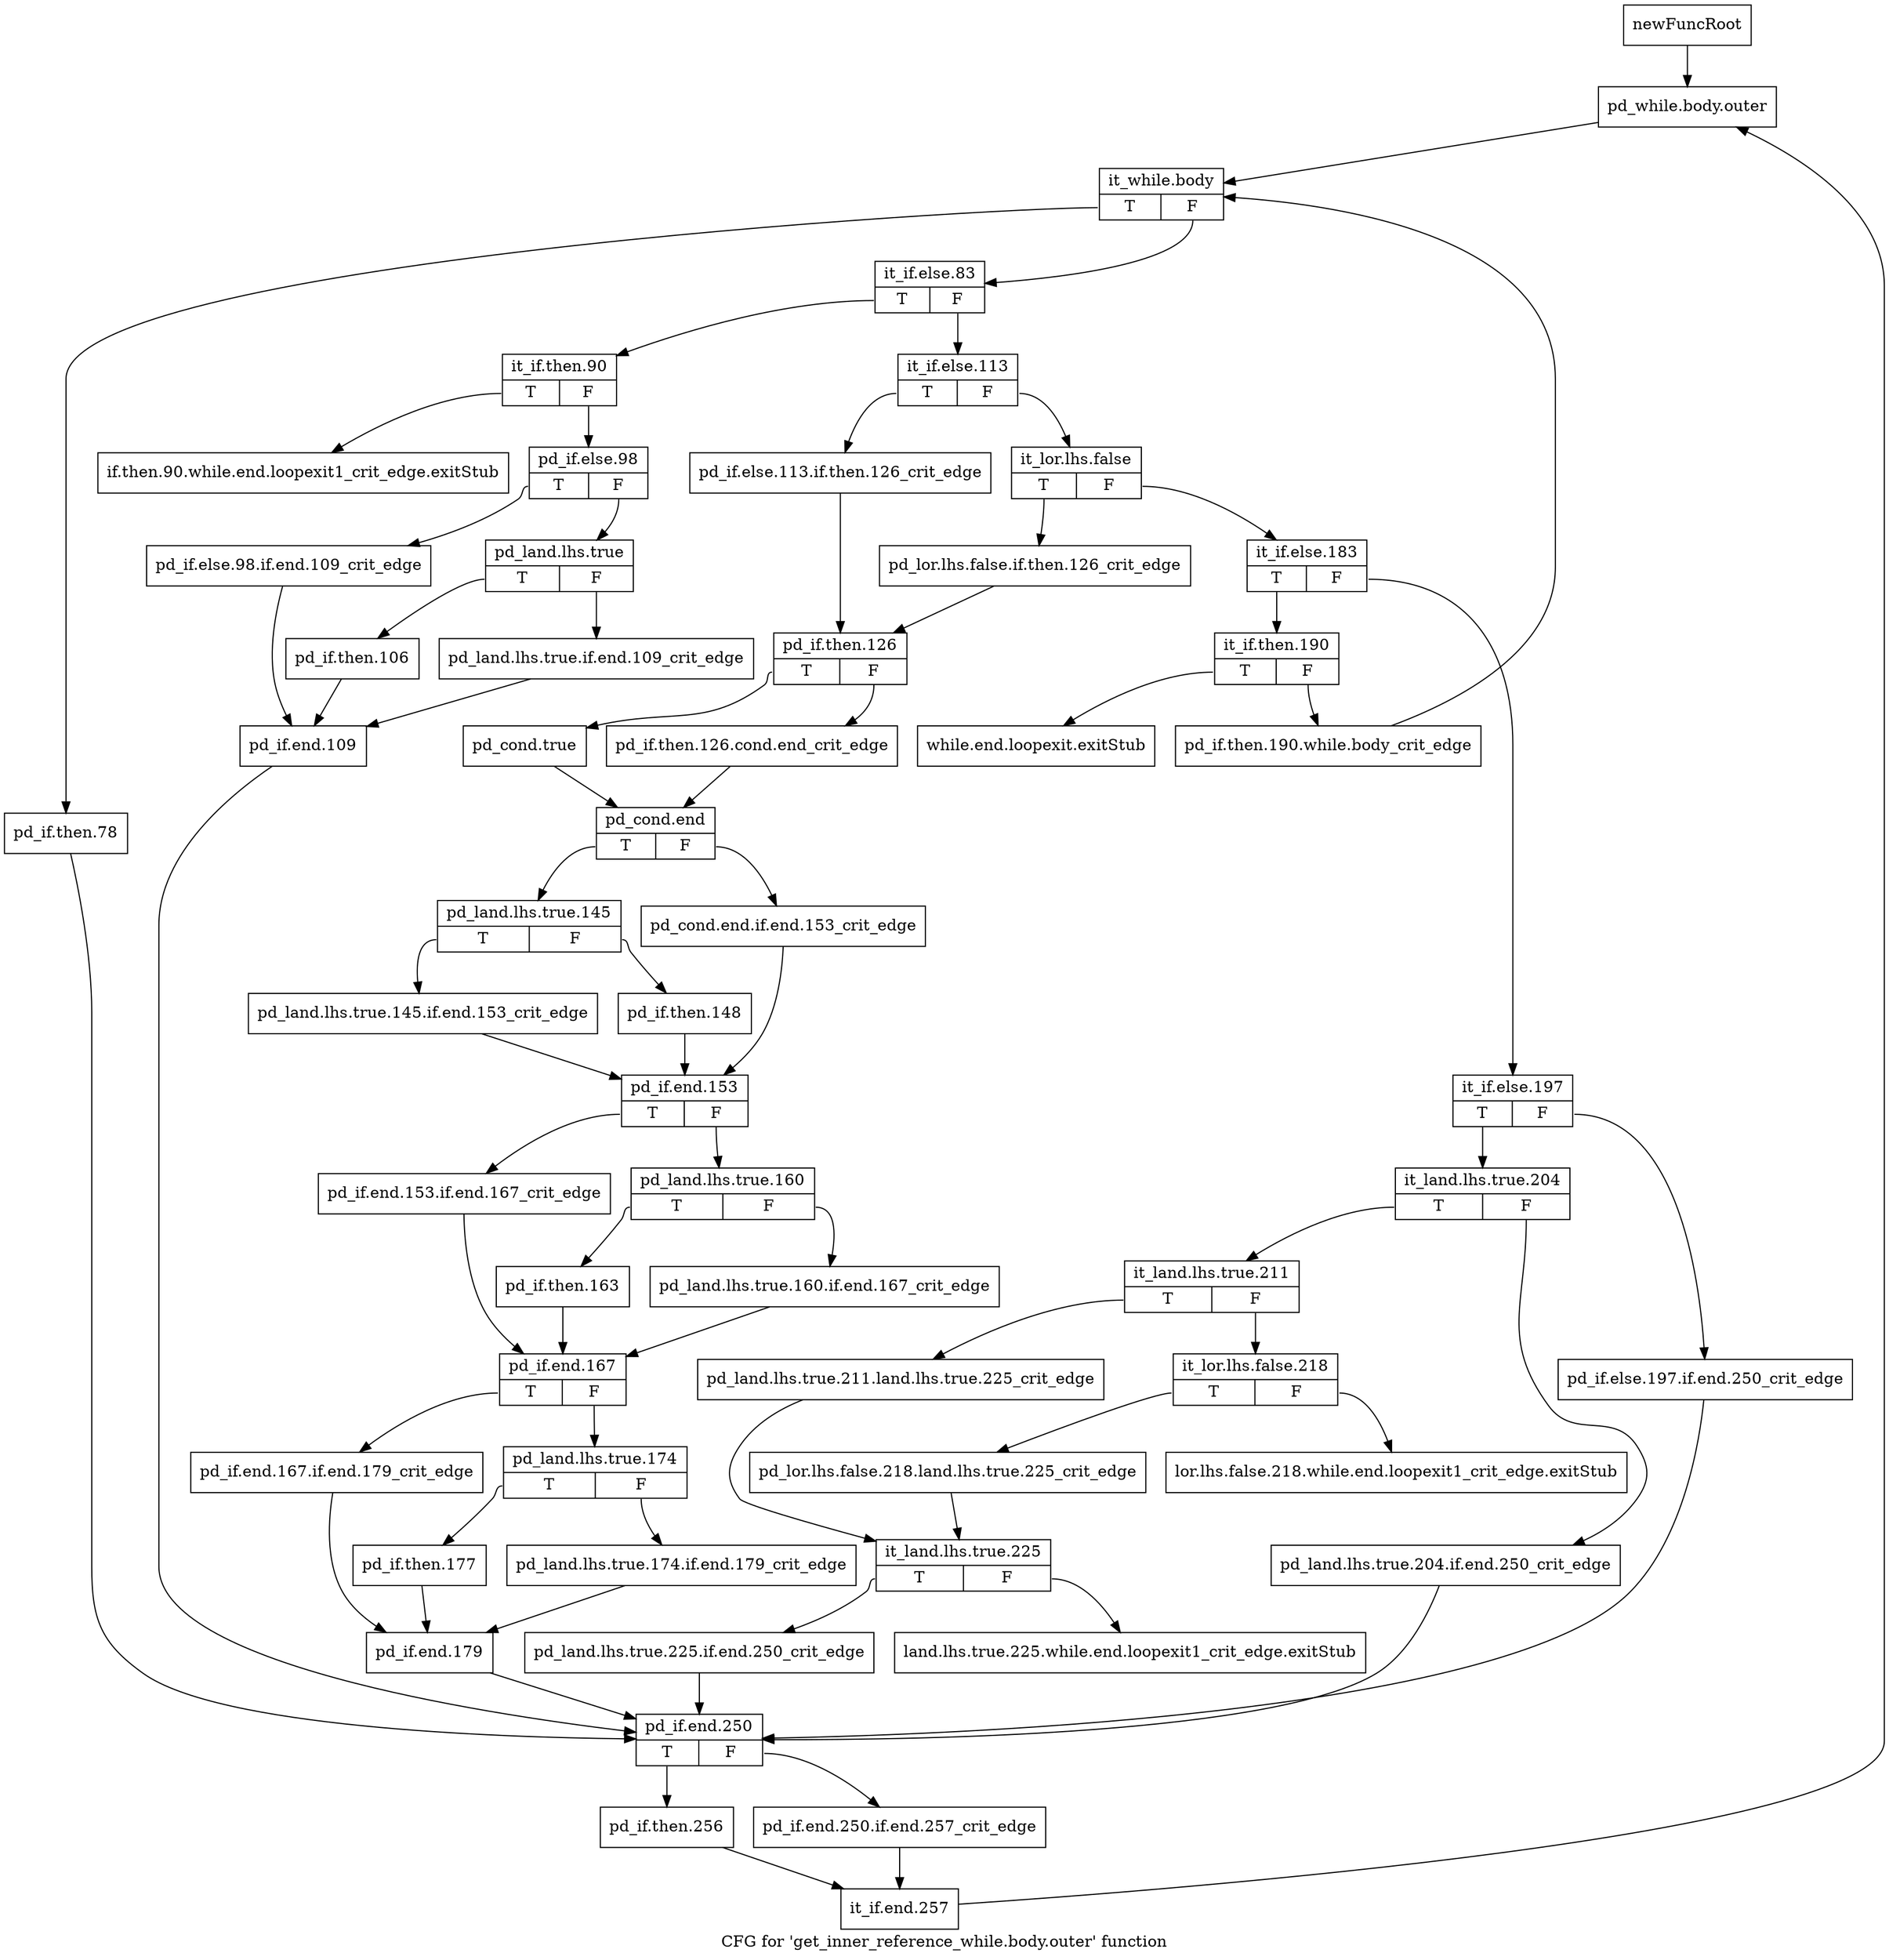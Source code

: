 digraph "CFG for 'get_inner_reference_while.body.outer' function" {
	label="CFG for 'get_inner_reference_while.body.outer' function";

	Node0xad943a0 [shape=record,label="{newFuncRoot}"];
	Node0xad943a0 -> Node0xad94530;
	Node0xad943f0 [shape=record,label="{lor.lhs.false.218.while.end.loopexit1_crit_edge.exitStub}"];
	Node0xad94440 [shape=record,label="{land.lhs.true.225.while.end.loopexit1_crit_edge.exitStub}"];
	Node0xad94490 [shape=record,label="{while.end.loopexit.exitStub}"];
	Node0xad944e0 [shape=record,label="{if.then.90.while.end.loopexit1_crit_edge.exitStub}"];
	Node0xad94530 [shape=record,label="{pd_while.body.outer}"];
	Node0xad94530 -> Node0xad94580;
	Node0xad94580 [shape=record,label="{it_while.body|{<s0>T|<s1>F}}"];
	Node0xad94580:s0 -> Node0xad95390;
	Node0xad94580:s1 -> Node0xad945d0;
	Node0xad945d0 [shape=record,label="{it_if.else.83|{<s0>T|<s1>F}}"];
	Node0xad945d0:s0 -> Node0xad95160;
	Node0xad945d0:s1 -> Node0xad94620;
	Node0xad94620 [shape=record,label="{it_if.else.113|{<s0>T|<s1>F}}"];
	Node0xad94620:s0 -> Node0xad94b20;
	Node0xad94620:s1 -> Node0xad94670;
	Node0xad94670 [shape=record,label="{it_lor.lhs.false|{<s0>T|<s1>F}}"];
	Node0xad94670:s0 -> Node0xad94ad0;
	Node0xad94670:s1 -> Node0xad946c0;
	Node0xad946c0 [shape=record,label="{it_if.else.183|{<s0>T|<s1>F}}"];
	Node0xad946c0:s0 -> Node0xad94a30;
	Node0xad946c0:s1 -> Node0xad94710;
	Node0xad94710 [shape=record,label="{it_if.else.197|{<s0>T|<s1>F}}"];
	Node0xad94710:s0 -> Node0xad947b0;
	Node0xad94710:s1 -> Node0xad94760;
	Node0xad94760 [shape=record,label="{pd_if.else.197.if.end.250_crit_edge}"];
	Node0xad94760 -> Node0xad953e0;
	Node0xad947b0 [shape=record,label="{it_land.lhs.true.204|{<s0>T|<s1>F}}"];
	Node0xad947b0:s0 -> Node0xad94850;
	Node0xad947b0:s1 -> Node0xad94800;
	Node0xad94800 [shape=record,label="{pd_land.lhs.true.204.if.end.250_crit_edge}"];
	Node0xad94800 -> Node0xad953e0;
	Node0xad94850 [shape=record,label="{it_land.lhs.true.211|{<s0>T|<s1>F}}"];
	Node0xad94850:s0 -> Node0xad94940;
	Node0xad94850:s1 -> Node0xad948a0;
	Node0xad948a0 [shape=record,label="{it_lor.lhs.false.218|{<s0>T|<s1>F}}"];
	Node0xad948a0:s0 -> Node0xad948f0;
	Node0xad948a0:s1 -> Node0xad943f0;
	Node0xad948f0 [shape=record,label="{pd_lor.lhs.false.218.land.lhs.true.225_crit_edge}"];
	Node0xad948f0 -> Node0xad94990;
	Node0xad94940 [shape=record,label="{pd_land.lhs.true.211.land.lhs.true.225_crit_edge}"];
	Node0xad94940 -> Node0xad94990;
	Node0xad94990 [shape=record,label="{it_land.lhs.true.225|{<s0>T|<s1>F}}"];
	Node0xad94990:s0 -> Node0xad949e0;
	Node0xad94990:s1 -> Node0xad94440;
	Node0xad949e0 [shape=record,label="{pd_land.lhs.true.225.if.end.250_crit_edge}"];
	Node0xad949e0 -> Node0xad953e0;
	Node0xad94a30 [shape=record,label="{it_if.then.190|{<s0>T|<s1>F}}"];
	Node0xad94a30:s0 -> Node0xad94490;
	Node0xad94a30:s1 -> Node0xad94a80;
	Node0xad94a80 [shape=record,label="{pd_if.then.190.while.body_crit_edge}"];
	Node0xad94a80 -> Node0xad94580;
	Node0xad94ad0 [shape=record,label="{pd_lor.lhs.false.if.then.126_crit_edge}"];
	Node0xad94ad0 -> Node0xad94b70;
	Node0xad94b20 [shape=record,label="{pd_if.else.113.if.then.126_crit_edge}"];
	Node0xad94b20 -> Node0xad94b70;
	Node0xad94b70 [shape=record,label="{pd_if.then.126|{<s0>T|<s1>F}}"];
	Node0xad94b70:s0 -> Node0xad94c10;
	Node0xad94b70:s1 -> Node0xad94bc0;
	Node0xad94bc0 [shape=record,label="{pd_if.then.126.cond.end_crit_edge}"];
	Node0xad94bc0 -> Node0xad94c60;
	Node0xad94c10 [shape=record,label="{pd_cond.true}"];
	Node0xad94c10 -> Node0xad94c60;
	Node0xad94c60 [shape=record,label="{pd_cond.end|{<s0>T|<s1>F}}"];
	Node0xad94c60:s0 -> Node0xad94d00;
	Node0xad94c60:s1 -> Node0xad94cb0;
	Node0xad94cb0 [shape=record,label="{pd_cond.end.if.end.153_crit_edge}"];
	Node0xad94cb0 -> Node0xad94df0;
	Node0xad94d00 [shape=record,label="{pd_land.lhs.true.145|{<s0>T|<s1>F}}"];
	Node0xad94d00:s0 -> Node0xad94da0;
	Node0xad94d00:s1 -> Node0xad94d50;
	Node0xad94d50 [shape=record,label="{pd_if.then.148}"];
	Node0xad94d50 -> Node0xad94df0;
	Node0xad94da0 [shape=record,label="{pd_land.lhs.true.145.if.end.153_crit_edge}"];
	Node0xad94da0 -> Node0xad94df0;
	Node0xad94df0 [shape=record,label="{pd_if.end.153|{<s0>T|<s1>F}}"];
	Node0xad94df0:s0 -> Node0xad94f30;
	Node0xad94df0:s1 -> Node0xad94e40;
	Node0xad94e40 [shape=record,label="{pd_land.lhs.true.160|{<s0>T|<s1>F}}"];
	Node0xad94e40:s0 -> Node0xad94ee0;
	Node0xad94e40:s1 -> Node0xad94e90;
	Node0xad94e90 [shape=record,label="{pd_land.lhs.true.160.if.end.167_crit_edge}"];
	Node0xad94e90 -> Node0xad94f80;
	Node0xad94ee0 [shape=record,label="{pd_if.then.163}"];
	Node0xad94ee0 -> Node0xad94f80;
	Node0xad94f30 [shape=record,label="{pd_if.end.153.if.end.167_crit_edge}"];
	Node0xad94f30 -> Node0xad94f80;
	Node0xad94f80 [shape=record,label="{pd_if.end.167|{<s0>T|<s1>F}}"];
	Node0xad94f80:s0 -> Node0xad950c0;
	Node0xad94f80:s1 -> Node0xad94fd0;
	Node0xad94fd0 [shape=record,label="{pd_land.lhs.true.174|{<s0>T|<s1>F}}"];
	Node0xad94fd0:s0 -> Node0xad95070;
	Node0xad94fd0:s1 -> Node0xad95020;
	Node0xad95020 [shape=record,label="{pd_land.lhs.true.174.if.end.179_crit_edge}"];
	Node0xad95020 -> Node0xad95110;
	Node0xad95070 [shape=record,label="{pd_if.then.177}"];
	Node0xad95070 -> Node0xad95110;
	Node0xad950c0 [shape=record,label="{pd_if.end.167.if.end.179_crit_edge}"];
	Node0xad950c0 -> Node0xad95110;
	Node0xad95110 [shape=record,label="{pd_if.end.179}"];
	Node0xad95110 -> Node0xad953e0;
	Node0xad95160 [shape=record,label="{it_if.then.90|{<s0>T|<s1>F}}"];
	Node0xad95160:s0 -> Node0xad944e0;
	Node0xad95160:s1 -> Node0xad951b0;
	Node0xad951b0 [shape=record,label="{pd_if.else.98|{<s0>T|<s1>F}}"];
	Node0xad951b0:s0 -> Node0xad952f0;
	Node0xad951b0:s1 -> Node0xad95200;
	Node0xad95200 [shape=record,label="{pd_land.lhs.true|{<s0>T|<s1>F}}"];
	Node0xad95200:s0 -> Node0xad952a0;
	Node0xad95200:s1 -> Node0xad95250;
	Node0xad95250 [shape=record,label="{pd_land.lhs.true.if.end.109_crit_edge}"];
	Node0xad95250 -> Node0xad95340;
	Node0xad952a0 [shape=record,label="{pd_if.then.106}"];
	Node0xad952a0 -> Node0xad95340;
	Node0xad952f0 [shape=record,label="{pd_if.else.98.if.end.109_crit_edge}"];
	Node0xad952f0 -> Node0xad95340;
	Node0xad95340 [shape=record,label="{pd_if.end.109}"];
	Node0xad95340 -> Node0xad953e0;
	Node0xad95390 [shape=record,label="{pd_if.then.78}"];
	Node0xad95390 -> Node0xad953e0;
	Node0xad953e0 [shape=record,label="{pd_if.end.250|{<s0>T|<s1>F}}"];
	Node0xad953e0:s0 -> Node0xad95480;
	Node0xad953e0:s1 -> Node0xad95430;
	Node0xad95430 [shape=record,label="{pd_if.end.250.if.end.257_crit_edge}"];
	Node0xad95430 -> Node0xad954d0;
	Node0xad95480 [shape=record,label="{pd_if.then.256}"];
	Node0xad95480 -> Node0xad954d0;
	Node0xad954d0 [shape=record,label="{it_if.end.257}"];
	Node0xad954d0 -> Node0xad94530;
}
